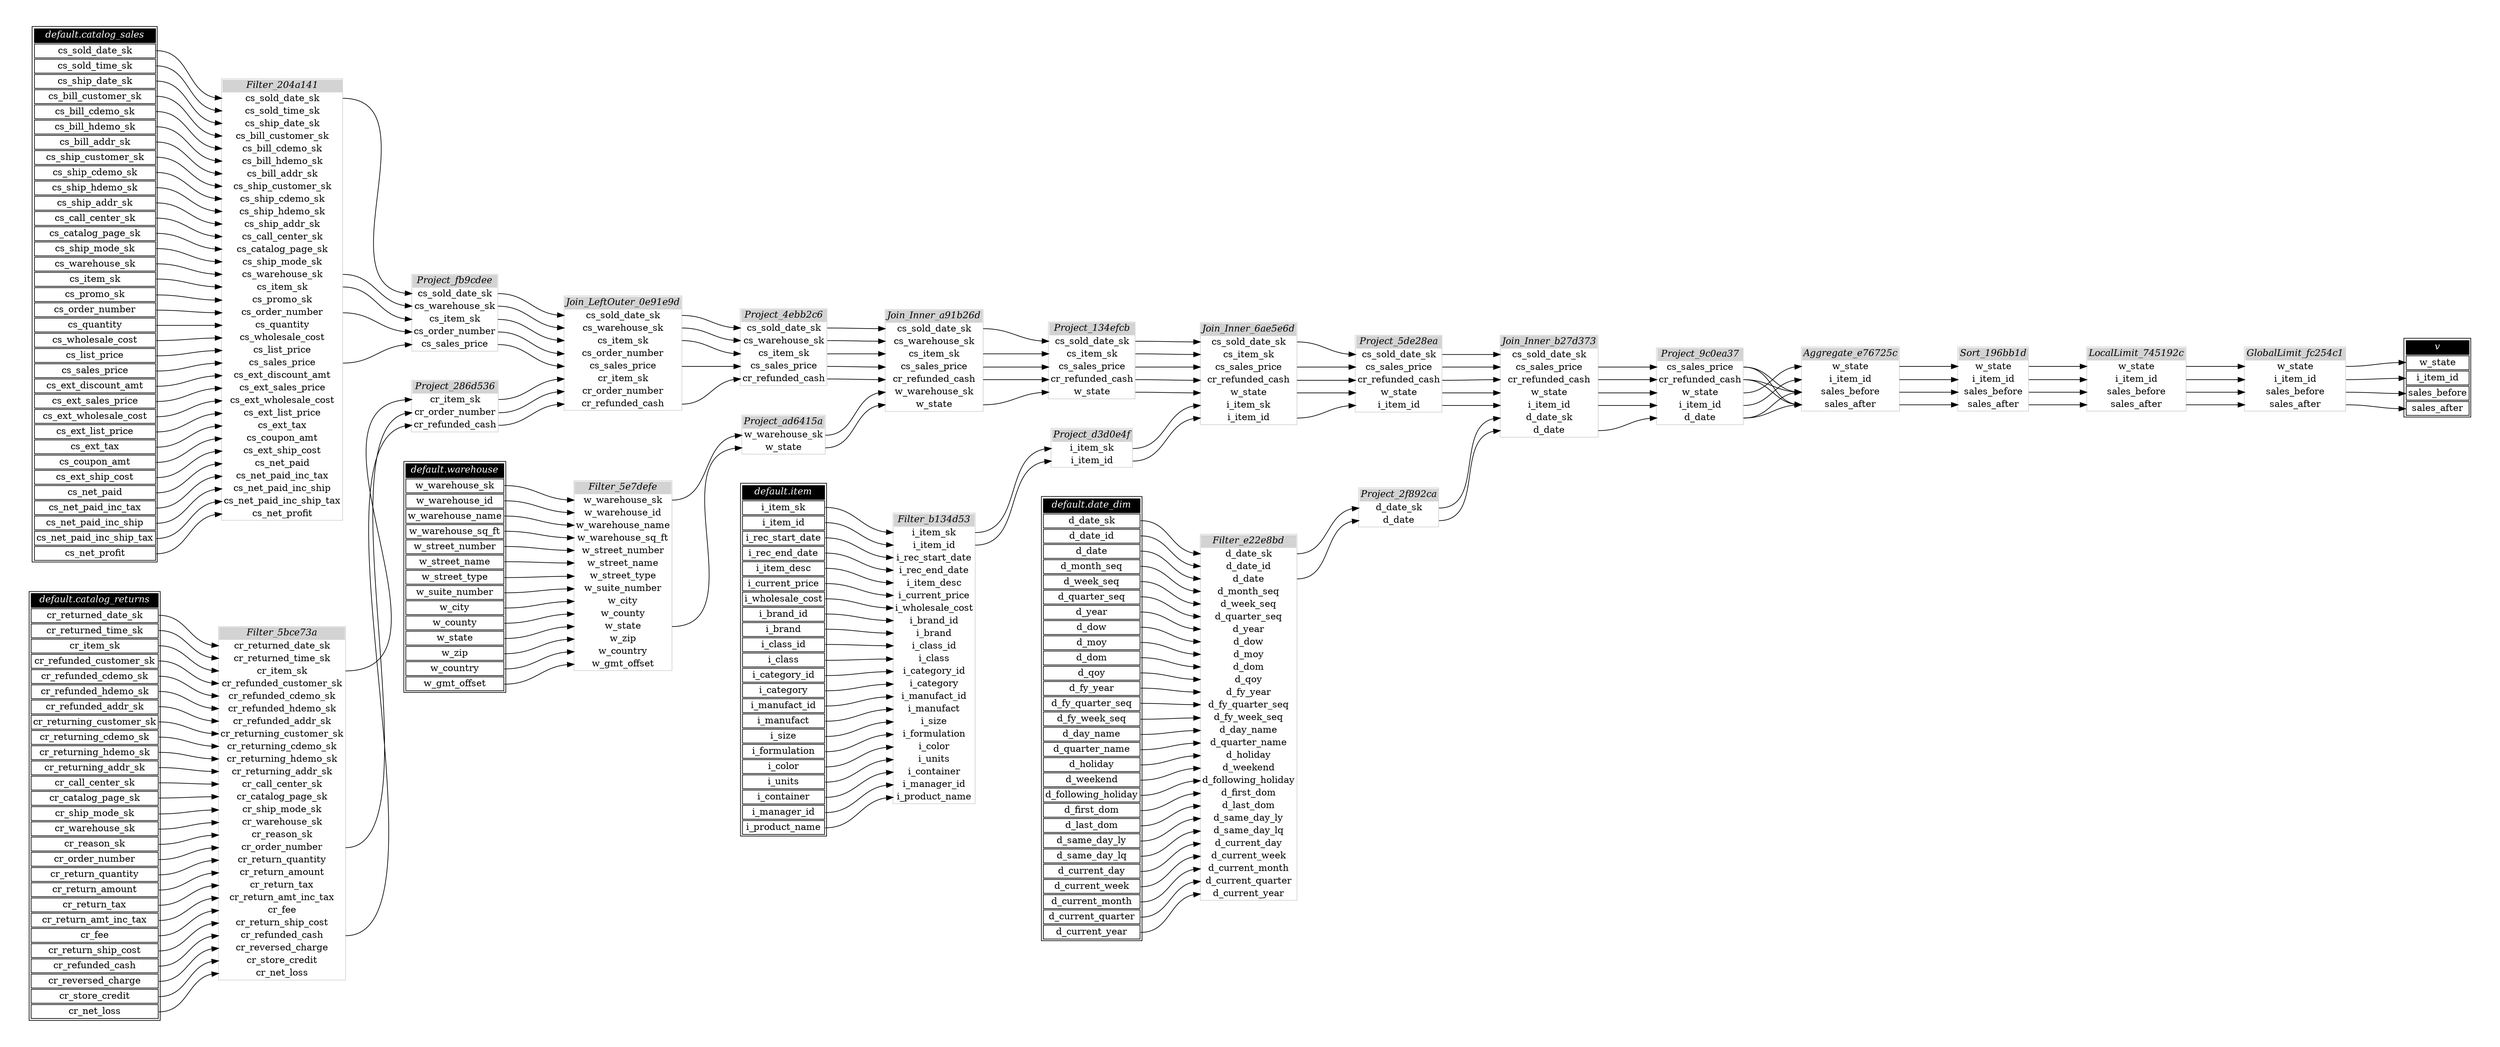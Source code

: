 // Automatically generated by TPCDSFlowTestSuite


digraph {
  graph [pad="0.5" nodesep="0.5" ranksep="1" fontname="Helvetica" rankdir=LR];
  node [shape=plaintext]

  
"Aggregate_e76725c" [label=<
<table color="lightgray" border="1" cellborder="0" cellspacing="0">
  <tr><td bgcolor="lightgray" port="nodeName"><i>Aggregate_e76725c</i></td></tr>
  <tr><td port="0">w_state</td></tr>
<tr><td port="1">i_item_id</td></tr>
<tr><td port="2">sales_before</td></tr>
<tr><td port="3">sales_after</td></tr>
</table>>];
     

"Filter_204a141" [label=<
<table color="lightgray" border="1" cellborder="0" cellspacing="0">
  <tr><td bgcolor="lightgray" port="nodeName"><i>Filter_204a141</i></td></tr>
  <tr><td port="0">cs_sold_date_sk</td></tr>
<tr><td port="1">cs_sold_time_sk</td></tr>
<tr><td port="2">cs_ship_date_sk</td></tr>
<tr><td port="3">cs_bill_customer_sk</td></tr>
<tr><td port="4">cs_bill_cdemo_sk</td></tr>
<tr><td port="5">cs_bill_hdemo_sk</td></tr>
<tr><td port="6">cs_bill_addr_sk</td></tr>
<tr><td port="7">cs_ship_customer_sk</td></tr>
<tr><td port="8">cs_ship_cdemo_sk</td></tr>
<tr><td port="9">cs_ship_hdemo_sk</td></tr>
<tr><td port="10">cs_ship_addr_sk</td></tr>
<tr><td port="11">cs_call_center_sk</td></tr>
<tr><td port="12">cs_catalog_page_sk</td></tr>
<tr><td port="13">cs_ship_mode_sk</td></tr>
<tr><td port="14">cs_warehouse_sk</td></tr>
<tr><td port="15">cs_item_sk</td></tr>
<tr><td port="16">cs_promo_sk</td></tr>
<tr><td port="17">cs_order_number</td></tr>
<tr><td port="18">cs_quantity</td></tr>
<tr><td port="19">cs_wholesale_cost</td></tr>
<tr><td port="20">cs_list_price</td></tr>
<tr><td port="21">cs_sales_price</td></tr>
<tr><td port="22">cs_ext_discount_amt</td></tr>
<tr><td port="23">cs_ext_sales_price</td></tr>
<tr><td port="24">cs_ext_wholesale_cost</td></tr>
<tr><td port="25">cs_ext_list_price</td></tr>
<tr><td port="26">cs_ext_tax</td></tr>
<tr><td port="27">cs_coupon_amt</td></tr>
<tr><td port="28">cs_ext_ship_cost</td></tr>
<tr><td port="29">cs_net_paid</td></tr>
<tr><td port="30">cs_net_paid_inc_tax</td></tr>
<tr><td port="31">cs_net_paid_inc_ship</td></tr>
<tr><td port="32">cs_net_paid_inc_ship_tax</td></tr>
<tr><td port="33">cs_net_profit</td></tr>
</table>>];
     

"Filter_5bce73a" [label=<
<table color="lightgray" border="1" cellborder="0" cellspacing="0">
  <tr><td bgcolor="lightgray" port="nodeName"><i>Filter_5bce73a</i></td></tr>
  <tr><td port="0">cr_returned_date_sk</td></tr>
<tr><td port="1">cr_returned_time_sk</td></tr>
<tr><td port="2">cr_item_sk</td></tr>
<tr><td port="3">cr_refunded_customer_sk</td></tr>
<tr><td port="4">cr_refunded_cdemo_sk</td></tr>
<tr><td port="5">cr_refunded_hdemo_sk</td></tr>
<tr><td port="6">cr_refunded_addr_sk</td></tr>
<tr><td port="7">cr_returning_customer_sk</td></tr>
<tr><td port="8">cr_returning_cdemo_sk</td></tr>
<tr><td port="9">cr_returning_hdemo_sk</td></tr>
<tr><td port="10">cr_returning_addr_sk</td></tr>
<tr><td port="11">cr_call_center_sk</td></tr>
<tr><td port="12">cr_catalog_page_sk</td></tr>
<tr><td port="13">cr_ship_mode_sk</td></tr>
<tr><td port="14">cr_warehouse_sk</td></tr>
<tr><td port="15">cr_reason_sk</td></tr>
<tr><td port="16">cr_order_number</td></tr>
<tr><td port="17">cr_return_quantity</td></tr>
<tr><td port="18">cr_return_amount</td></tr>
<tr><td port="19">cr_return_tax</td></tr>
<tr><td port="20">cr_return_amt_inc_tax</td></tr>
<tr><td port="21">cr_fee</td></tr>
<tr><td port="22">cr_return_ship_cost</td></tr>
<tr><td port="23">cr_refunded_cash</td></tr>
<tr><td port="24">cr_reversed_charge</td></tr>
<tr><td port="25">cr_store_credit</td></tr>
<tr><td port="26">cr_net_loss</td></tr>
</table>>];
     

"Filter_5e7defe" [label=<
<table color="lightgray" border="1" cellborder="0" cellspacing="0">
  <tr><td bgcolor="lightgray" port="nodeName"><i>Filter_5e7defe</i></td></tr>
  <tr><td port="0">w_warehouse_sk</td></tr>
<tr><td port="1">w_warehouse_id</td></tr>
<tr><td port="2">w_warehouse_name</td></tr>
<tr><td port="3">w_warehouse_sq_ft</td></tr>
<tr><td port="4">w_street_number</td></tr>
<tr><td port="5">w_street_name</td></tr>
<tr><td port="6">w_street_type</td></tr>
<tr><td port="7">w_suite_number</td></tr>
<tr><td port="8">w_city</td></tr>
<tr><td port="9">w_county</td></tr>
<tr><td port="10">w_state</td></tr>
<tr><td port="11">w_zip</td></tr>
<tr><td port="12">w_country</td></tr>
<tr><td port="13">w_gmt_offset</td></tr>
</table>>];
     

"Filter_b134d53" [label=<
<table color="lightgray" border="1" cellborder="0" cellspacing="0">
  <tr><td bgcolor="lightgray" port="nodeName"><i>Filter_b134d53</i></td></tr>
  <tr><td port="0">i_item_sk</td></tr>
<tr><td port="1">i_item_id</td></tr>
<tr><td port="2">i_rec_start_date</td></tr>
<tr><td port="3">i_rec_end_date</td></tr>
<tr><td port="4">i_item_desc</td></tr>
<tr><td port="5">i_current_price</td></tr>
<tr><td port="6">i_wholesale_cost</td></tr>
<tr><td port="7">i_brand_id</td></tr>
<tr><td port="8">i_brand</td></tr>
<tr><td port="9">i_class_id</td></tr>
<tr><td port="10">i_class</td></tr>
<tr><td port="11">i_category_id</td></tr>
<tr><td port="12">i_category</td></tr>
<tr><td port="13">i_manufact_id</td></tr>
<tr><td port="14">i_manufact</td></tr>
<tr><td port="15">i_size</td></tr>
<tr><td port="16">i_formulation</td></tr>
<tr><td port="17">i_color</td></tr>
<tr><td port="18">i_units</td></tr>
<tr><td port="19">i_container</td></tr>
<tr><td port="20">i_manager_id</td></tr>
<tr><td port="21">i_product_name</td></tr>
</table>>];
     

"Filter_e22e8bd" [label=<
<table color="lightgray" border="1" cellborder="0" cellspacing="0">
  <tr><td bgcolor="lightgray" port="nodeName"><i>Filter_e22e8bd</i></td></tr>
  <tr><td port="0">d_date_sk</td></tr>
<tr><td port="1">d_date_id</td></tr>
<tr><td port="2">d_date</td></tr>
<tr><td port="3">d_month_seq</td></tr>
<tr><td port="4">d_week_seq</td></tr>
<tr><td port="5">d_quarter_seq</td></tr>
<tr><td port="6">d_year</td></tr>
<tr><td port="7">d_dow</td></tr>
<tr><td port="8">d_moy</td></tr>
<tr><td port="9">d_dom</td></tr>
<tr><td port="10">d_qoy</td></tr>
<tr><td port="11">d_fy_year</td></tr>
<tr><td port="12">d_fy_quarter_seq</td></tr>
<tr><td port="13">d_fy_week_seq</td></tr>
<tr><td port="14">d_day_name</td></tr>
<tr><td port="15">d_quarter_name</td></tr>
<tr><td port="16">d_holiday</td></tr>
<tr><td port="17">d_weekend</td></tr>
<tr><td port="18">d_following_holiday</td></tr>
<tr><td port="19">d_first_dom</td></tr>
<tr><td port="20">d_last_dom</td></tr>
<tr><td port="21">d_same_day_ly</td></tr>
<tr><td port="22">d_same_day_lq</td></tr>
<tr><td port="23">d_current_day</td></tr>
<tr><td port="24">d_current_week</td></tr>
<tr><td port="25">d_current_month</td></tr>
<tr><td port="26">d_current_quarter</td></tr>
<tr><td port="27">d_current_year</td></tr>
</table>>];
     

"GlobalLimit_fc254c1" [label=<
<table color="lightgray" border="1" cellborder="0" cellspacing="0">
  <tr><td bgcolor="lightgray" port="nodeName"><i>GlobalLimit_fc254c1</i></td></tr>
  <tr><td port="0">w_state</td></tr>
<tr><td port="1">i_item_id</td></tr>
<tr><td port="2">sales_before</td></tr>
<tr><td port="3">sales_after</td></tr>
</table>>];
     

"Join_Inner_6ae5e6d" [label=<
<table color="lightgray" border="1" cellborder="0" cellspacing="0">
  <tr><td bgcolor="lightgray" port="nodeName"><i>Join_Inner_6ae5e6d</i></td></tr>
  <tr><td port="0">cs_sold_date_sk</td></tr>
<tr><td port="1">cs_item_sk</td></tr>
<tr><td port="2">cs_sales_price</td></tr>
<tr><td port="3">cr_refunded_cash</td></tr>
<tr><td port="4">w_state</td></tr>
<tr><td port="5">i_item_sk</td></tr>
<tr><td port="6">i_item_id</td></tr>
</table>>];
     

"Join_Inner_a91b26d" [label=<
<table color="lightgray" border="1" cellborder="0" cellspacing="0">
  <tr><td bgcolor="lightgray" port="nodeName"><i>Join_Inner_a91b26d</i></td></tr>
  <tr><td port="0">cs_sold_date_sk</td></tr>
<tr><td port="1">cs_warehouse_sk</td></tr>
<tr><td port="2">cs_item_sk</td></tr>
<tr><td port="3">cs_sales_price</td></tr>
<tr><td port="4">cr_refunded_cash</td></tr>
<tr><td port="5">w_warehouse_sk</td></tr>
<tr><td port="6">w_state</td></tr>
</table>>];
     

"Join_Inner_b27d373" [label=<
<table color="lightgray" border="1" cellborder="0" cellspacing="0">
  <tr><td bgcolor="lightgray" port="nodeName"><i>Join_Inner_b27d373</i></td></tr>
  <tr><td port="0">cs_sold_date_sk</td></tr>
<tr><td port="1">cs_sales_price</td></tr>
<tr><td port="2">cr_refunded_cash</td></tr>
<tr><td port="3">w_state</td></tr>
<tr><td port="4">i_item_id</td></tr>
<tr><td port="5">d_date_sk</td></tr>
<tr><td port="6">d_date</td></tr>
</table>>];
     

"Join_LeftOuter_0e91e9d" [label=<
<table color="lightgray" border="1" cellborder="0" cellspacing="0">
  <tr><td bgcolor="lightgray" port="nodeName"><i>Join_LeftOuter_0e91e9d</i></td></tr>
  <tr><td port="0">cs_sold_date_sk</td></tr>
<tr><td port="1">cs_warehouse_sk</td></tr>
<tr><td port="2">cs_item_sk</td></tr>
<tr><td port="3">cs_order_number</td></tr>
<tr><td port="4">cs_sales_price</td></tr>
<tr><td port="5">cr_item_sk</td></tr>
<tr><td port="6">cr_order_number</td></tr>
<tr><td port="7">cr_refunded_cash</td></tr>
</table>>];
     

"LocalLimit_745192c" [label=<
<table color="lightgray" border="1" cellborder="0" cellspacing="0">
  <tr><td bgcolor="lightgray" port="nodeName"><i>LocalLimit_745192c</i></td></tr>
  <tr><td port="0">w_state</td></tr>
<tr><td port="1">i_item_id</td></tr>
<tr><td port="2">sales_before</td></tr>
<tr><td port="3">sales_after</td></tr>
</table>>];
     

"Project_134efcb" [label=<
<table color="lightgray" border="1" cellborder="0" cellspacing="0">
  <tr><td bgcolor="lightgray" port="nodeName"><i>Project_134efcb</i></td></tr>
  <tr><td port="0">cs_sold_date_sk</td></tr>
<tr><td port="1">cs_item_sk</td></tr>
<tr><td port="2">cs_sales_price</td></tr>
<tr><td port="3">cr_refunded_cash</td></tr>
<tr><td port="4">w_state</td></tr>
</table>>];
     

"Project_286d536" [label=<
<table color="lightgray" border="1" cellborder="0" cellspacing="0">
  <tr><td bgcolor="lightgray" port="nodeName"><i>Project_286d536</i></td></tr>
  <tr><td port="0">cr_item_sk</td></tr>
<tr><td port="1">cr_order_number</td></tr>
<tr><td port="2">cr_refunded_cash</td></tr>
</table>>];
     

"Project_2f892ca" [label=<
<table color="lightgray" border="1" cellborder="0" cellspacing="0">
  <tr><td bgcolor="lightgray" port="nodeName"><i>Project_2f892ca</i></td></tr>
  <tr><td port="0">d_date_sk</td></tr>
<tr><td port="1">d_date</td></tr>
</table>>];
     

"Project_4ebb2c6" [label=<
<table color="lightgray" border="1" cellborder="0" cellspacing="0">
  <tr><td bgcolor="lightgray" port="nodeName"><i>Project_4ebb2c6</i></td></tr>
  <tr><td port="0">cs_sold_date_sk</td></tr>
<tr><td port="1">cs_warehouse_sk</td></tr>
<tr><td port="2">cs_item_sk</td></tr>
<tr><td port="3">cs_sales_price</td></tr>
<tr><td port="4">cr_refunded_cash</td></tr>
</table>>];
     

"Project_5de28ea" [label=<
<table color="lightgray" border="1" cellborder="0" cellspacing="0">
  <tr><td bgcolor="lightgray" port="nodeName"><i>Project_5de28ea</i></td></tr>
  <tr><td port="0">cs_sold_date_sk</td></tr>
<tr><td port="1">cs_sales_price</td></tr>
<tr><td port="2">cr_refunded_cash</td></tr>
<tr><td port="3">w_state</td></tr>
<tr><td port="4">i_item_id</td></tr>
</table>>];
     

"Project_9c0ea37" [label=<
<table color="lightgray" border="1" cellborder="0" cellspacing="0">
  <tr><td bgcolor="lightgray" port="nodeName"><i>Project_9c0ea37</i></td></tr>
  <tr><td port="0">cs_sales_price</td></tr>
<tr><td port="1">cr_refunded_cash</td></tr>
<tr><td port="2">w_state</td></tr>
<tr><td port="3">i_item_id</td></tr>
<tr><td port="4">d_date</td></tr>
</table>>];
     

"Project_ad6415a" [label=<
<table color="lightgray" border="1" cellborder="0" cellspacing="0">
  <tr><td bgcolor="lightgray" port="nodeName"><i>Project_ad6415a</i></td></tr>
  <tr><td port="0">w_warehouse_sk</td></tr>
<tr><td port="1">w_state</td></tr>
</table>>];
     

"Project_d3d0e4f" [label=<
<table color="lightgray" border="1" cellborder="0" cellspacing="0">
  <tr><td bgcolor="lightgray" port="nodeName"><i>Project_d3d0e4f</i></td></tr>
  <tr><td port="0">i_item_sk</td></tr>
<tr><td port="1">i_item_id</td></tr>
</table>>];
     

"Project_fb9cdee" [label=<
<table color="lightgray" border="1" cellborder="0" cellspacing="0">
  <tr><td bgcolor="lightgray" port="nodeName"><i>Project_fb9cdee</i></td></tr>
  <tr><td port="0">cs_sold_date_sk</td></tr>
<tr><td port="1">cs_warehouse_sk</td></tr>
<tr><td port="2">cs_item_sk</td></tr>
<tr><td port="3">cs_order_number</td></tr>
<tr><td port="4">cs_sales_price</td></tr>
</table>>];
     

"Sort_196bb1d" [label=<
<table color="lightgray" border="1" cellborder="0" cellspacing="0">
  <tr><td bgcolor="lightgray" port="nodeName"><i>Sort_196bb1d</i></td></tr>
  <tr><td port="0">w_state</td></tr>
<tr><td port="1">i_item_id</td></tr>
<tr><td port="2">sales_before</td></tr>
<tr><td port="3">sales_after</td></tr>
</table>>];
     

"default.catalog_returns" [color="black" label=<
<table>
  <tr><td bgcolor="black" port="nodeName"><i><font color="white">default.catalog_returns</font></i></td></tr>
  <tr><td port="0">cr_returned_date_sk</td></tr>
<tr><td port="1">cr_returned_time_sk</td></tr>
<tr><td port="2">cr_item_sk</td></tr>
<tr><td port="3">cr_refunded_customer_sk</td></tr>
<tr><td port="4">cr_refunded_cdemo_sk</td></tr>
<tr><td port="5">cr_refunded_hdemo_sk</td></tr>
<tr><td port="6">cr_refunded_addr_sk</td></tr>
<tr><td port="7">cr_returning_customer_sk</td></tr>
<tr><td port="8">cr_returning_cdemo_sk</td></tr>
<tr><td port="9">cr_returning_hdemo_sk</td></tr>
<tr><td port="10">cr_returning_addr_sk</td></tr>
<tr><td port="11">cr_call_center_sk</td></tr>
<tr><td port="12">cr_catalog_page_sk</td></tr>
<tr><td port="13">cr_ship_mode_sk</td></tr>
<tr><td port="14">cr_warehouse_sk</td></tr>
<tr><td port="15">cr_reason_sk</td></tr>
<tr><td port="16">cr_order_number</td></tr>
<tr><td port="17">cr_return_quantity</td></tr>
<tr><td port="18">cr_return_amount</td></tr>
<tr><td port="19">cr_return_tax</td></tr>
<tr><td port="20">cr_return_amt_inc_tax</td></tr>
<tr><td port="21">cr_fee</td></tr>
<tr><td port="22">cr_return_ship_cost</td></tr>
<tr><td port="23">cr_refunded_cash</td></tr>
<tr><td port="24">cr_reversed_charge</td></tr>
<tr><td port="25">cr_store_credit</td></tr>
<tr><td port="26">cr_net_loss</td></tr>
</table>>];
     

"default.catalog_sales" [color="black" label=<
<table>
  <tr><td bgcolor="black" port="nodeName"><i><font color="white">default.catalog_sales</font></i></td></tr>
  <tr><td port="0">cs_sold_date_sk</td></tr>
<tr><td port="1">cs_sold_time_sk</td></tr>
<tr><td port="2">cs_ship_date_sk</td></tr>
<tr><td port="3">cs_bill_customer_sk</td></tr>
<tr><td port="4">cs_bill_cdemo_sk</td></tr>
<tr><td port="5">cs_bill_hdemo_sk</td></tr>
<tr><td port="6">cs_bill_addr_sk</td></tr>
<tr><td port="7">cs_ship_customer_sk</td></tr>
<tr><td port="8">cs_ship_cdemo_sk</td></tr>
<tr><td port="9">cs_ship_hdemo_sk</td></tr>
<tr><td port="10">cs_ship_addr_sk</td></tr>
<tr><td port="11">cs_call_center_sk</td></tr>
<tr><td port="12">cs_catalog_page_sk</td></tr>
<tr><td port="13">cs_ship_mode_sk</td></tr>
<tr><td port="14">cs_warehouse_sk</td></tr>
<tr><td port="15">cs_item_sk</td></tr>
<tr><td port="16">cs_promo_sk</td></tr>
<tr><td port="17">cs_order_number</td></tr>
<tr><td port="18">cs_quantity</td></tr>
<tr><td port="19">cs_wholesale_cost</td></tr>
<tr><td port="20">cs_list_price</td></tr>
<tr><td port="21">cs_sales_price</td></tr>
<tr><td port="22">cs_ext_discount_amt</td></tr>
<tr><td port="23">cs_ext_sales_price</td></tr>
<tr><td port="24">cs_ext_wholesale_cost</td></tr>
<tr><td port="25">cs_ext_list_price</td></tr>
<tr><td port="26">cs_ext_tax</td></tr>
<tr><td port="27">cs_coupon_amt</td></tr>
<tr><td port="28">cs_ext_ship_cost</td></tr>
<tr><td port="29">cs_net_paid</td></tr>
<tr><td port="30">cs_net_paid_inc_tax</td></tr>
<tr><td port="31">cs_net_paid_inc_ship</td></tr>
<tr><td port="32">cs_net_paid_inc_ship_tax</td></tr>
<tr><td port="33">cs_net_profit</td></tr>
</table>>];
     

"default.date_dim" [color="black" label=<
<table>
  <tr><td bgcolor="black" port="nodeName"><i><font color="white">default.date_dim</font></i></td></tr>
  <tr><td port="0">d_date_sk</td></tr>
<tr><td port="1">d_date_id</td></tr>
<tr><td port="2">d_date</td></tr>
<tr><td port="3">d_month_seq</td></tr>
<tr><td port="4">d_week_seq</td></tr>
<tr><td port="5">d_quarter_seq</td></tr>
<tr><td port="6">d_year</td></tr>
<tr><td port="7">d_dow</td></tr>
<tr><td port="8">d_moy</td></tr>
<tr><td port="9">d_dom</td></tr>
<tr><td port="10">d_qoy</td></tr>
<tr><td port="11">d_fy_year</td></tr>
<tr><td port="12">d_fy_quarter_seq</td></tr>
<tr><td port="13">d_fy_week_seq</td></tr>
<tr><td port="14">d_day_name</td></tr>
<tr><td port="15">d_quarter_name</td></tr>
<tr><td port="16">d_holiday</td></tr>
<tr><td port="17">d_weekend</td></tr>
<tr><td port="18">d_following_holiday</td></tr>
<tr><td port="19">d_first_dom</td></tr>
<tr><td port="20">d_last_dom</td></tr>
<tr><td port="21">d_same_day_ly</td></tr>
<tr><td port="22">d_same_day_lq</td></tr>
<tr><td port="23">d_current_day</td></tr>
<tr><td port="24">d_current_week</td></tr>
<tr><td port="25">d_current_month</td></tr>
<tr><td port="26">d_current_quarter</td></tr>
<tr><td port="27">d_current_year</td></tr>
</table>>];
     

"default.item" [color="black" label=<
<table>
  <tr><td bgcolor="black" port="nodeName"><i><font color="white">default.item</font></i></td></tr>
  <tr><td port="0">i_item_sk</td></tr>
<tr><td port="1">i_item_id</td></tr>
<tr><td port="2">i_rec_start_date</td></tr>
<tr><td port="3">i_rec_end_date</td></tr>
<tr><td port="4">i_item_desc</td></tr>
<tr><td port="5">i_current_price</td></tr>
<tr><td port="6">i_wholesale_cost</td></tr>
<tr><td port="7">i_brand_id</td></tr>
<tr><td port="8">i_brand</td></tr>
<tr><td port="9">i_class_id</td></tr>
<tr><td port="10">i_class</td></tr>
<tr><td port="11">i_category_id</td></tr>
<tr><td port="12">i_category</td></tr>
<tr><td port="13">i_manufact_id</td></tr>
<tr><td port="14">i_manufact</td></tr>
<tr><td port="15">i_size</td></tr>
<tr><td port="16">i_formulation</td></tr>
<tr><td port="17">i_color</td></tr>
<tr><td port="18">i_units</td></tr>
<tr><td port="19">i_container</td></tr>
<tr><td port="20">i_manager_id</td></tr>
<tr><td port="21">i_product_name</td></tr>
</table>>];
     

"default.warehouse" [color="black" label=<
<table>
  <tr><td bgcolor="black" port="nodeName"><i><font color="white">default.warehouse</font></i></td></tr>
  <tr><td port="0">w_warehouse_sk</td></tr>
<tr><td port="1">w_warehouse_id</td></tr>
<tr><td port="2">w_warehouse_name</td></tr>
<tr><td port="3">w_warehouse_sq_ft</td></tr>
<tr><td port="4">w_street_number</td></tr>
<tr><td port="5">w_street_name</td></tr>
<tr><td port="6">w_street_type</td></tr>
<tr><td port="7">w_suite_number</td></tr>
<tr><td port="8">w_city</td></tr>
<tr><td port="9">w_county</td></tr>
<tr><td port="10">w_state</td></tr>
<tr><td port="11">w_zip</td></tr>
<tr><td port="12">w_country</td></tr>
<tr><td port="13">w_gmt_offset</td></tr>
</table>>];
     

"v" [color="black" label=<
<table>
  <tr><td bgcolor="black" port="nodeName"><i><font color="white">v</font></i></td></tr>
  <tr><td port="0">w_state</td></tr>
<tr><td port="1">i_item_id</td></tr>
<tr><td port="2">sales_before</td></tr>
<tr><td port="3">sales_after</td></tr>
</table>>];
     
  "Aggregate_e76725c":0 -> "Sort_196bb1d":0;
"Aggregate_e76725c":1 -> "Sort_196bb1d":1;
"Aggregate_e76725c":2 -> "Sort_196bb1d":2;
"Aggregate_e76725c":3 -> "Sort_196bb1d":3;
"Filter_204a141":0 -> "Project_fb9cdee":0;
"Filter_204a141":14 -> "Project_fb9cdee":1;
"Filter_204a141":15 -> "Project_fb9cdee":2;
"Filter_204a141":17 -> "Project_fb9cdee":3;
"Filter_204a141":21 -> "Project_fb9cdee":4;
"Filter_5bce73a":16 -> "Project_286d536":1;
"Filter_5bce73a":2 -> "Project_286d536":0;
"Filter_5bce73a":23 -> "Project_286d536":2;
"Filter_5e7defe":0 -> "Project_ad6415a":0;
"Filter_5e7defe":10 -> "Project_ad6415a":1;
"Filter_b134d53":0 -> "Project_d3d0e4f":0;
"Filter_b134d53":1 -> "Project_d3d0e4f":1;
"Filter_e22e8bd":0 -> "Project_2f892ca":0;
"Filter_e22e8bd":2 -> "Project_2f892ca":1;
"GlobalLimit_fc254c1":0 -> "v":0;
"GlobalLimit_fc254c1":1 -> "v":1;
"GlobalLimit_fc254c1":2 -> "v":2;
"GlobalLimit_fc254c1":3 -> "v":3;
"Join_Inner_6ae5e6d":0 -> "Project_5de28ea":0;
"Join_Inner_6ae5e6d":2 -> "Project_5de28ea":1;
"Join_Inner_6ae5e6d":3 -> "Project_5de28ea":2;
"Join_Inner_6ae5e6d":4 -> "Project_5de28ea":3;
"Join_Inner_6ae5e6d":6 -> "Project_5de28ea":4;
"Join_Inner_a91b26d":0 -> "Project_134efcb":0;
"Join_Inner_a91b26d":2 -> "Project_134efcb":1;
"Join_Inner_a91b26d":3 -> "Project_134efcb":2;
"Join_Inner_a91b26d":4 -> "Project_134efcb":3;
"Join_Inner_a91b26d":6 -> "Project_134efcb":4;
"Join_Inner_b27d373":1 -> "Project_9c0ea37":0;
"Join_Inner_b27d373":2 -> "Project_9c0ea37":1;
"Join_Inner_b27d373":3 -> "Project_9c0ea37":2;
"Join_Inner_b27d373":4 -> "Project_9c0ea37":3;
"Join_Inner_b27d373":6 -> "Project_9c0ea37":4;
"Join_LeftOuter_0e91e9d":0 -> "Project_4ebb2c6":0;
"Join_LeftOuter_0e91e9d":1 -> "Project_4ebb2c6":1;
"Join_LeftOuter_0e91e9d":2 -> "Project_4ebb2c6":2;
"Join_LeftOuter_0e91e9d":4 -> "Project_4ebb2c6":3;
"Join_LeftOuter_0e91e9d":7 -> "Project_4ebb2c6":4;
"LocalLimit_745192c":0 -> "GlobalLimit_fc254c1":0;
"LocalLimit_745192c":1 -> "GlobalLimit_fc254c1":1;
"LocalLimit_745192c":2 -> "GlobalLimit_fc254c1":2;
"LocalLimit_745192c":3 -> "GlobalLimit_fc254c1":3;
"Project_134efcb":0 -> "Join_Inner_6ae5e6d":0;
"Project_134efcb":1 -> "Join_Inner_6ae5e6d":1;
"Project_134efcb":2 -> "Join_Inner_6ae5e6d":2;
"Project_134efcb":3 -> "Join_Inner_6ae5e6d":3;
"Project_134efcb":4 -> "Join_Inner_6ae5e6d":4;
"Project_286d536":0 -> "Join_LeftOuter_0e91e9d":5;
"Project_286d536":1 -> "Join_LeftOuter_0e91e9d":6;
"Project_286d536":2 -> "Join_LeftOuter_0e91e9d":7;
"Project_2f892ca":0 -> "Join_Inner_b27d373":5;
"Project_2f892ca":1 -> "Join_Inner_b27d373":6;
"Project_4ebb2c6":0 -> "Join_Inner_a91b26d":0;
"Project_4ebb2c6":1 -> "Join_Inner_a91b26d":1;
"Project_4ebb2c6":2 -> "Join_Inner_a91b26d":2;
"Project_4ebb2c6":3 -> "Join_Inner_a91b26d":3;
"Project_4ebb2c6":4 -> "Join_Inner_a91b26d":4;
"Project_5de28ea":0 -> "Join_Inner_b27d373":0;
"Project_5de28ea":1 -> "Join_Inner_b27d373":1;
"Project_5de28ea":2 -> "Join_Inner_b27d373":2;
"Project_5de28ea":3 -> "Join_Inner_b27d373":3;
"Project_5de28ea":4 -> "Join_Inner_b27d373":4;
"Project_9c0ea37":0 -> "Aggregate_e76725c":2;
"Project_9c0ea37":0 -> "Aggregate_e76725c":3;
"Project_9c0ea37":1 -> "Aggregate_e76725c":2;
"Project_9c0ea37":1 -> "Aggregate_e76725c":3;
"Project_9c0ea37":2 -> "Aggregate_e76725c":0;
"Project_9c0ea37":3 -> "Aggregate_e76725c":1;
"Project_9c0ea37":4 -> "Aggregate_e76725c":2;
"Project_9c0ea37":4 -> "Aggregate_e76725c":3;
"Project_ad6415a":0 -> "Join_Inner_a91b26d":5;
"Project_ad6415a":1 -> "Join_Inner_a91b26d":6;
"Project_d3d0e4f":0 -> "Join_Inner_6ae5e6d":5;
"Project_d3d0e4f":1 -> "Join_Inner_6ae5e6d":6;
"Project_fb9cdee":0 -> "Join_LeftOuter_0e91e9d":0;
"Project_fb9cdee":1 -> "Join_LeftOuter_0e91e9d":1;
"Project_fb9cdee":2 -> "Join_LeftOuter_0e91e9d":2;
"Project_fb9cdee":3 -> "Join_LeftOuter_0e91e9d":3;
"Project_fb9cdee":4 -> "Join_LeftOuter_0e91e9d":4;
"Sort_196bb1d":0 -> "LocalLimit_745192c":0;
"Sort_196bb1d":1 -> "LocalLimit_745192c":1;
"Sort_196bb1d":2 -> "LocalLimit_745192c":2;
"Sort_196bb1d":3 -> "LocalLimit_745192c":3;
"default.catalog_returns":0 -> "Filter_5bce73a":0;
"default.catalog_returns":1 -> "Filter_5bce73a":1;
"default.catalog_returns":10 -> "Filter_5bce73a":10;
"default.catalog_returns":11 -> "Filter_5bce73a":11;
"default.catalog_returns":12 -> "Filter_5bce73a":12;
"default.catalog_returns":13 -> "Filter_5bce73a":13;
"default.catalog_returns":14 -> "Filter_5bce73a":14;
"default.catalog_returns":15 -> "Filter_5bce73a":15;
"default.catalog_returns":16 -> "Filter_5bce73a":16;
"default.catalog_returns":17 -> "Filter_5bce73a":17;
"default.catalog_returns":18 -> "Filter_5bce73a":18;
"default.catalog_returns":19 -> "Filter_5bce73a":19;
"default.catalog_returns":2 -> "Filter_5bce73a":2;
"default.catalog_returns":20 -> "Filter_5bce73a":20;
"default.catalog_returns":21 -> "Filter_5bce73a":21;
"default.catalog_returns":22 -> "Filter_5bce73a":22;
"default.catalog_returns":23 -> "Filter_5bce73a":23;
"default.catalog_returns":24 -> "Filter_5bce73a":24;
"default.catalog_returns":25 -> "Filter_5bce73a":25;
"default.catalog_returns":26 -> "Filter_5bce73a":26;
"default.catalog_returns":3 -> "Filter_5bce73a":3;
"default.catalog_returns":4 -> "Filter_5bce73a":4;
"default.catalog_returns":5 -> "Filter_5bce73a":5;
"default.catalog_returns":6 -> "Filter_5bce73a":6;
"default.catalog_returns":7 -> "Filter_5bce73a":7;
"default.catalog_returns":8 -> "Filter_5bce73a":8;
"default.catalog_returns":9 -> "Filter_5bce73a":9;
"default.catalog_sales":0 -> "Filter_204a141":0;
"default.catalog_sales":1 -> "Filter_204a141":1;
"default.catalog_sales":10 -> "Filter_204a141":10;
"default.catalog_sales":11 -> "Filter_204a141":11;
"default.catalog_sales":12 -> "Filter_204a141":12;
"default.catalog_sales":13 -> "Filter_204a141":13;
"default.catalog_sales":14 -> "Filter_204a141":14;
"default.catalog_sales":15 -> "Filter_204a141":15;
"default.catalog_sales":16 -> "Filter_204a141":16;
"default.catalog_sales":17 -> "Filter_204a141":17;
"default.catalog_sales":18 -> "Filter_204a141":18;
"default.catalog_sales":19 -> "Filter_204a141":19;
"default.catalog_sales":2 -> "Filter_204a141":2;
"default.catalog_sales":20 -> "Filter_204a141":20;
"default.catalog_sales":21 -> "Filter_204a141":21;
"default.catalog_sales":22 -> "Filter_204a141":22;
"default.catalog_sales":23 -> "Filter_204a141":23;
"default.catalog_sales":24 -> "Filter_204a141":24;
"default.catalog_sales":25 -> "Filter_204a141":25;
"default.catalog_sales":26 -> "Filter_204a141":26;
"default.catalog_sales":27 -> "Filter_204a141":27;
"default.catalog_sales":28 -> "Filter_204a141":28;
"default.catalog_sales":29 -> "Filter_204a141":29;
"default.catalog_sales":3 -> "Filter_204a141":3;
"default.catalog_sales":30 -> "Filter_204a141":30;
"default.catalog_sales":31 -> "Filter_204a141":31;
"default.catalog_sales":32 -> "Filter_204a141":32;
"default.catalog_sales":33 -> "Filter_204a141":33;
"default.catalog_sales":4 -> "Filter_204a141":4;
"default.catalog_sales":5 -> "Filter_204a141":5;
"default.catalog_sales":6 -> "Filter_204a141":6;
"default.catalog_sales":7 -> "Filter_204a141":7;
"default.catalog_sales":8 -> "Filter_204a141":8;
"default.catalog_sales":9 -> "Filter_204a141":9;
"default.date_dim":0 -> "Filter_e22e8bd":0;
"default.date_dim":1 -> "Filter_e22e8bd":1;
"default.date_dim":10 -> "Filter_e22e8bd":10;
"default.date_dim":11 -> "Filter_e22e8bd":11;
"default.date_dim":12 -> "Filter_e22e8bd":12;
"default.date_dim":13 -> "Filter_e22e8bd":13;
"default.date_dim":14 -> "Filter_e22e8bd":14;
"default.date_dim":15 -> "Filter_e22e8bd":15;
"default.date_dim":16 -> "Filter_e22e8bd":16;
"default.date_dim":17 -> "Filter_e22e8bd":17;
"default.date_dim":18 -> "Filter_e22e8bd":18;
"default.date_dim":19 -> "Filter_e22e8bd":19;
"default.date_dim":2 -> "Filter_e22e8bd":2;
"default.date_dim":20 -> "Filter_e22e8bd":20;
"default.date_dim":21 -> "Filter_e22e8bd":21;
"default.date_dim":22 -> "Filter_e22e8bd":22;
"default.date_dim":23 -> "Filter_e22e8bd":23;
"default.date_dim":24 -> "Filter_e22e8bd":24;
"default.date_dim":25 -> "Filter_e22e8bd":25;
"default.date_dim":26 -> "Filter_e22e8bd":26;
"default.date_dim":27 -> "Filter_e22e8bd":27;
"default.date_dim":3 -> "Filter_e22e8bd":3;
"default.date_dim":4 -> "Filter_e22e8bd":4;
"default.date_dim":5 -> "Filter_e22e8bd":5;
"default.date_dim":6 -> "Filter_e22e8bd":6;
"default.date_dim":7 -> "Filter_e22e8bd":7;
"default.date_dim":8 -> "Filter_e22e8bd":8;
"default.date_dim":9 -> "Filter_e22e8bd":9;
"default.item":0 -> "Filter_b134d53":0;
"default.item":1 -> "Filter_b134d53":1;
"default.item":10 -> "Filter_b134d53":10;
"default.item":11 -> "Filter_b134d53":11;
"default.item":12 -> "Filter_b134d53":12;
"default.item":13 -> "Filter_b134d53":13;
"default.item":14 -> "Filter_b134d53":14;
"default.item":15 -> "Filter_b134d53":15;
"default.item":16 -> "Filter_b134d53":16;
"default.item":17 -> "Filter_b134d53":17;
"default.item":18 -> "Filter_b134d53":18;
"default.item":19 -> "Filter_b134d53":19;
"default.item":2 -> "Filter_b134d53":2;
"default.item":20 -> "Filter_b134d53":20;
"default.item":21 -> "Filter_b134d53":21;
"default.item":3 -> "Filter_b134d53":3;
"default.item":4 -> "Filter_b134d53":4;
"default.item":5 -> "Filter_b134d53":5;
"default.item":6 -> "Filter_b134d53":6;
"default.item":7 -> "Filter_b134d53":7;
"default.item":8 -> "Filter_b134d53":8;
"default.item":9 -> "Filter_b134d53":9;
"default.warehouse":0 -> "Filter_5e7defe":0;
"default.warehouse":1 -> "Filter_5e7defe":1;
"default.warehouse":10 -> "Filter_5e7defe":10;
"default.warehouse":11 -> "Filter_5e7defe":11;
"default.warehouse":12 -> "Filter_5e7defe":12;
"default.warehouse":13 -> "Filter_5e7defe":13;
"default.warehouse":2 -> "Filter_5e7defe":2;
"default.warehouse":3 -> "Filter_5e7defe":3;
"default.warehouse":4 -> "Filter_5e7defe":4;
"default.warehouse":5 -> "Filter_5e7defe":5;
"default.warehouse":6 -> "Filter_5e7defe":6;
"default.warehouse":7 -> "Filter_5e7defe":7;
"default.warehouse":8 -> "Filter_5e7defe":8;
"default.warehouse":9 -> "Filter_5e7defe":9;
}
       